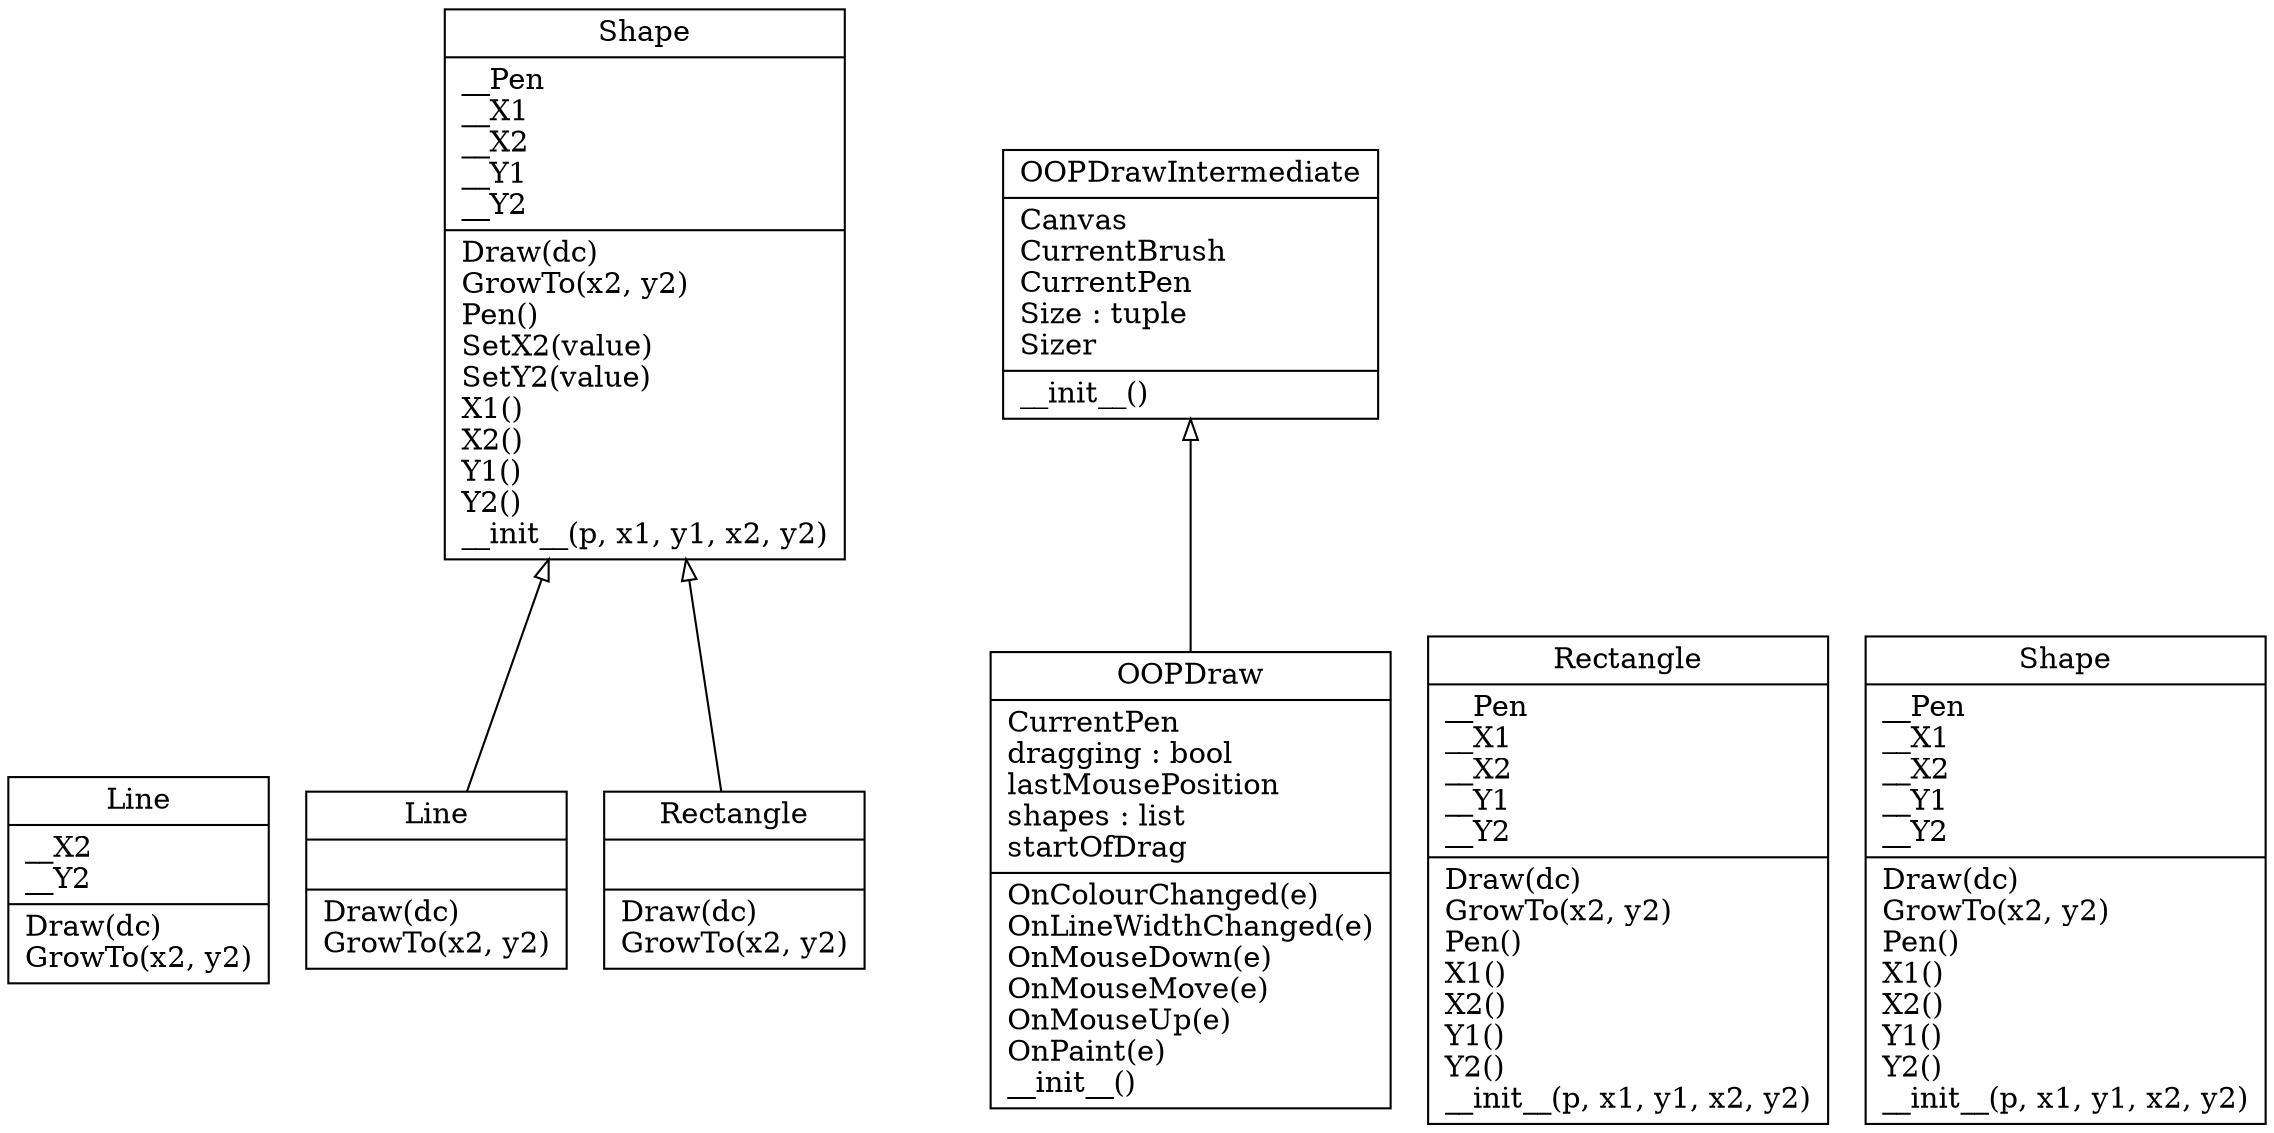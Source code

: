 digraph "classes" {
charset="utf-8"
rankdir=BT
"0" [label="{Line|__X2\l__Y2\l|Draw(dc)\lGrowTo(x2, y2)\l}", shape="record"];
"1" [label="{Line|\l|Draw(dc)\lGrowTo(x2, y2)\l}", shape="record"];
"2" [label="{OOPDraw|CurrentPen\ldragging : bool\llastMousePosition\lshapes : list\lstartOfDrag\l|OnColourChanged(e)\lOnLineWidthChanged(e)\lOnMouseDown(e)\lOnMouseMove(e)\lOnMouseUp(e)\lOnPaint(e)\l__init__()\l}", shape="record"];
"3" [label="{OOPDrawIntermediate|Canvas\lCurrentBrush\lCurrentPen\lSize : tuple\lSizer\l|__init__()\l}", shape="record"];
"4" [label="{Rectangle|__Pen\l__X1\l__X2\l__Y1\l__Y2\l|Draw(dc)\lGrowTo(x2, y2)\lPen()\lX1()\lX2()\lY1()\lY2()\l__init__(p, x1, y1, x2, y2)\l}", shape="record"];
"5" [label="{Rectangle|\l|Draw(dc)\lGrowTo(x2, y2)\l}", shape="record"];
"6" [label="{Shape|__Pen\l__X1\l__X2\l__Y1\l__Y2\l|Draw(dc)\lGrowTo(x2, y2)\lPen()\lX1()\lX2()\lY1()\lY2()\l__init__(p, x1, y1, x2, y2)\l}", shape="record"];
"7" [label="{Shape|__Pen\l__X1\l__X2\l__Y1\l__Y2\l|Draw(dc)\lGrowTo(x2, y2)\lPen()\lSetX2(value)\lSetY2(value)\lX1()\lX2()\lY1()\lY2()\l__init__(p, x1, y1, x2, y2)\l}", shape="record"];
"1" -> "7" [arrowhead="empty", arrowtail="none"];
"2" -> "3" [arrowhead="empty", arrowtail="none"];
"5" -> "7" [arrowhead="empty", arrowtail="none"];
}
